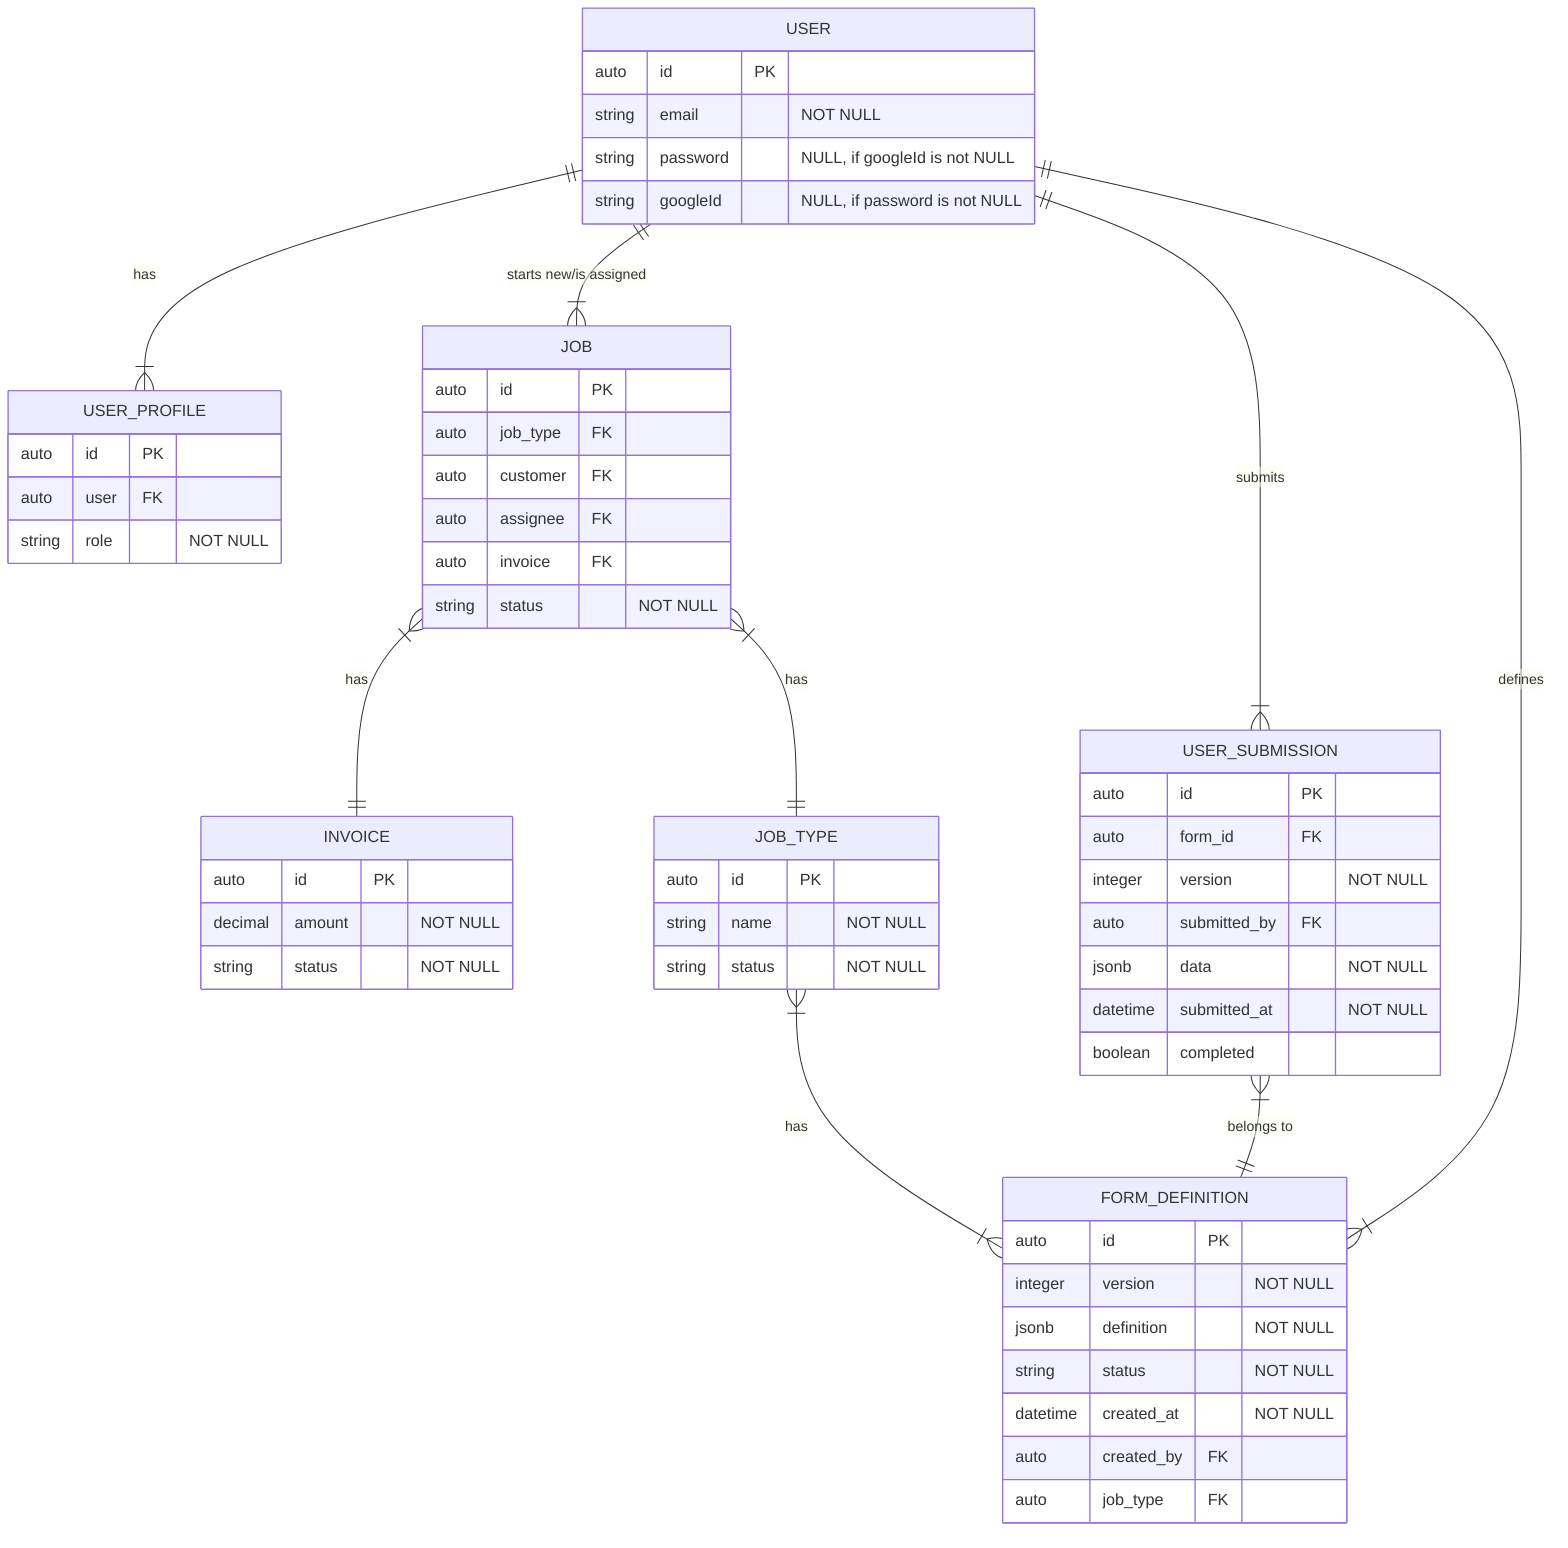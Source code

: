 erDiagram
    USER ||--|{USER_PROFILE: has
    USER{
        auto id PK
        string email "NOT NULL"
        string password "NULL, if googleId is not NULL"
        string googleId "NULL, if password is not NULL"
    }
    USER_PROFILE{
        auto id PK
        auto user FK
        string role "NOT NULL"
    }
    USER ||--|{JOB: "starts new/is assigned"
    JOB{
        auto id PK
        auto job_type FK
        auto customer FK
        auto assignee FK
        auto invoice FK
        string status "NOT NULL"
    }
    JOB}|--||INVOICE: has
    INVOICE{
        auto id PK
        decimal amount "NOT NULL"
        string status "NOT NULL"
    }
    JOB}|--||JOB_TYPE:has
    JOB_TYPE{
        auto id PK
        string name "NOT NULL"
        string status "NOT NULL"
    }
    JOB_TYPE}|--|{FORM_DEFINITION:has
    FORM_DEFINITION{
        auto id PK
        integer version "NOT NULL"
        jsonb definition "NOT NULL"
        string status "NOT NULL"
        datetime created_at "NOT NULL"
        auto created_by FK
        auto job_type FK
    }
    USER_SUBMISSION}|--||FORM_DEFINITION:"belongs to"
    USER_SUBMISSION{
        auto id PK
        auto form_id FK
        integer version "NOT NULL"
        auto submitted_by FK
        jsonb data "NOT NULL"
        datetime submitted_at "NOT NULL"
        boolean completed
    }
    USER||--|{USER_SUBMISSION:submits
    USER||--|{FORM_DEFINITION:defines